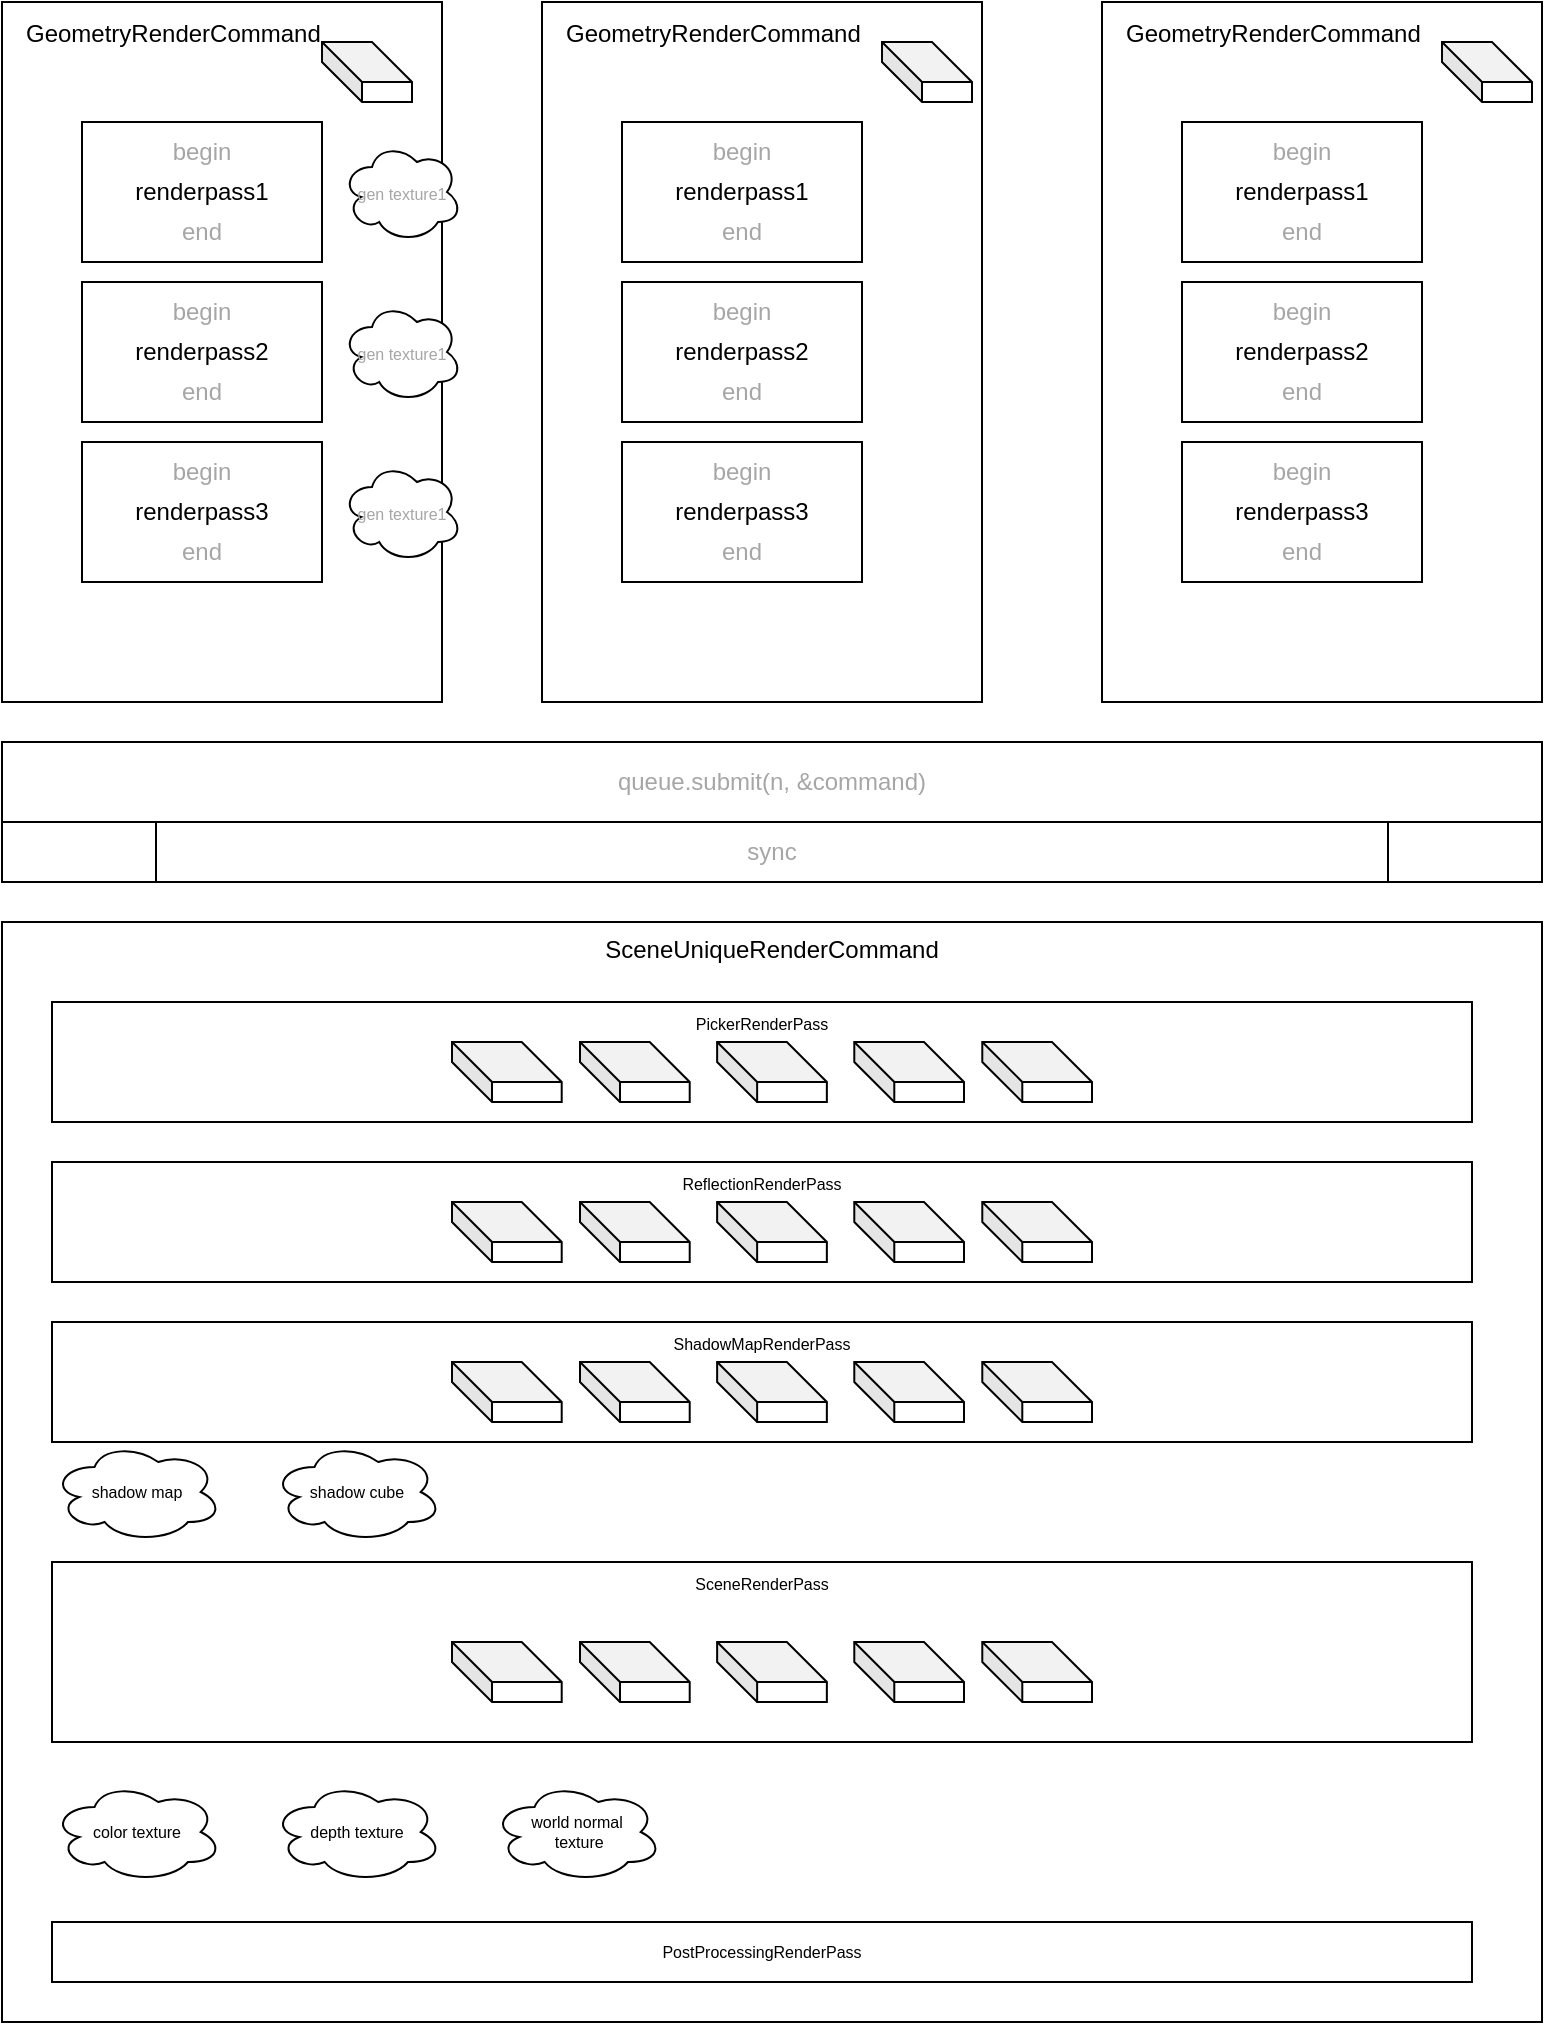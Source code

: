 <mxfile version="20.8.14" type="device"><diagram name="Page-1" id="zJBaGXvB-9vkpI4S-Jz6"><mxGraphModel dx="1774" dy="1006" grid="1" gridSize="10" guides="1" tooltips="1" connect="1" arrows="1" fold="1" page="1" pageScale="1" pageWidth="850" pageHeight="1100" math="0" shadow="0"><root><mxCell id="0"/><mxCell id="1" parent="0"/><mxCell id="flWgnFjnWjKwQGKaJtT1-1" value="GeometryRenderCommand&lt;br&gt;&lt;br&gt;" style="rounded=0;whiteSpace=wrap;html=1;verticalAlign=top;align=left;spacingTop=2;spacingLeft=10;spacingBottom=2;" vertex="1" parent="1"><mxGeometry x="30" y="130" width="220" height="350" as="geometry"/></mxCell><mxCell id="flWgnFjnWjKwQGKaJtT1-14" value="" style="group" vertex="1" connectable="0" parent="1"><mxGeometry x="70" y="190" width="120" height="70" as="geometry"/></mxCell><mxCell id="flWgnFjnWjKwQGKaJtT1-7" value="renderpass1" style="rounded=0;whiteSpace=wrap;html=1;" vertex="1" parent="flWgnFjnWjKwQGKaJtT1-14"><mxGeometry width="120" height="70" as="geometry"/></mxCell><mxCell id="flWgnFjnWjKwQGKaJtT1-12" value="&lt;font color=&quot;#a6a6a6&quot;&gt;begin&lt;/font&gt;" style="text;html=1;strokeColor=none;fillColor=none;align=center;verticalAlign=middle;whiteSpace=wrap;rounded=0;" vertex="1" parent="flWgnFjnWjKwQGKaJtT1-14"><mxGeometry x="30" width="60" height="30" as="geometry"/></mxCell><mxCell id="flWgnFjnWjKwQGKaJtT1-13" value="&lt;font color=&quot;#a6a6a6&quot;&gt;end&lt;/font&gt;" style="text;html=1;strokeColor=none;fillColor=none;align=center;verticalAlign=middle;whiteSpace=wrap;rounded=0;" vertex="1" parent="flWgnFjnWjKwQGKaJtT1-14"><mxGeometry x="30" y="40" width="60" height="30" as="geometry"/></mxCell><mxCell id="flWgnFjnWjKwQGKaJtT1-15" value="" style="group" vertex="1" connectable="0" parent="1"><mxGeometry x="70" y="270" width="120" height="70" as="geometry"/></mxCell><mxCell id="flWgnFjnWjKwQGKaJtT1-16" value="renderpass2" style="rounded=0;whiteSpace=wrap;html=1;" vertex="1" parent="flWgnFjnWjKwQGKaJtT1-15"><mxGeometry width="120" height="70" as="geometry"/></mxCell><mxCell id="flWgnFjnWjKwQGKaJtT1-17" value="&lt;font color=&quot;#a6a6a6&quot;&gt;begin&lt;/font&gt;" style="text;html=1;strokeColor=none;fillColor=none;align=center;verticalAlign=middle;whiteSpace=wrap;rounded=0;" vertex="1" parent="flWgnFjnWjKwQGKaJtT1-15"><mxGeometry x="30" width="60" height="30" as="geometry"/></mxCell><mxCell id="flWgnFjnWjKwQGKaJtT1-18" value="&lt;font color=&quot;#a6a6a6&quot;&gt;end&lt;/font&gt;" style="text;html=1;strokeColor=none;fillColor=none;align=center;verticalAlign=middle;whiteSpace=wrap;rounded=0;" vertex="1" parent="flWgnFjnWjKwQGKaJtT1-15"><mxGeometry x="30" y="40" width="60" height="30" as="geometry"/></mxCell><mxCell id="flWgnFjnWjKwQGKaJtT1-19" value="" style="group" vertex="1" connectable="0" parent="1"><mxGeometry x="70" y="350" width="120" height="70" as="geometry"/></mxCell><mxCell id="flWgnFjnWjKwQGKaJtT1-20" value="renderpass3" style="rounded=0;whiteSpace=wrap;html=1;" vertex="1" parent="flWgnFjnWjKwQGKaJtT1-19"><mxGeometry width="120" height="70" as="geometry"/></mxCell><mxCell id="flWgnFjnWjKwQGKaJtT1-21" value="&lt;font color=&quot;#a6a6a6&quot;&gt;begin&lt;/font&gt;" style="text;html=1;strokeColor=none;fillColor=none;align=center;verticalAlign=middle;whiteSpace=wrap;rounded=0;" vertex="1" parent="flWgnFjnWjKwQGKaJtT1-19"><mxGeometry x="30" width="60" height="30" as="geometry"/></mxCell><mxCell id="flWgnFjnWjKwQGKaJtT1-22" value="&lt;font color=&quot;#a6a6a6&quot;&gt;end&lt;/font&gt;" style="text;html=1;strokeColor=none;fillColor=none;align=center;verticalAlign=middle;whiteSpace=wrap;rounded=0;" vertex="1" parent="flWgnFjnWjKwQGKaJtT1-19"><mxGeometry x="30" y="40" width="60" height="30" as="geometry"/></mxCell><mxCell id="flWgnFjnWjKwQGKaJtT1-23" value="GeometryRenderCommand&lt;br&gt;&lt;br&gt;" style="rounded=0;whiteSpace=wrap;html=1;verticalAlign=top;align=left;spacingTop=2;spacingLeft=10;spacingBottom=2;" vertex="1" parent="1"><mxGeometry x="300" y="130" width="220" height="350" as="geometry"/></mxCell><mxCell id="flWgnFjnWjKwQGKaJtT1-24" value="" style="group" vertex="1" connectable="0" parent="1"><mxGeometry x="340" y="190" width="120" height="70" as="geometry"/></mxCell><mxCell id="flWgnFjnWjKwQGKaJtT1-25" value="renderpass1" style="rounded=0;whiteSpace=wrap;html=1;" vertex="1" parent="flWgnFjnWjKwQGKaJtT1-24"><mxGeometry width="120" height="70" as="geometry"/></mxCell><mxCell id="flWgnFjnWjKwQGKaJtT1-26" value="&lt;font color=&quot;#a6a6a6&quot;&gt;begin&lt;/font&gt;" style="text;html=1;strokeColor=none;fillColor=none;align=center;verticalAlign=middle;whiteSpace=wrap;rounded=0;" vertex="1" parent="flWgnFjnWjKwQGKaJtT1-24"><mxGeometry x="30" width="60" height="30" as="geometry"/></mxCell><mxCell id="flWgnFjnWjKwQGKaJtT1-27" value="&lt;font color=&quot;#a6a6a6&quot;&gt;end&lt;/font&gt;" style="text;html=1;strokeColor=none;fillColor=none;align=center;verticalAlign=middle;whiteSpace=wrap;rounded=0;" vertex="1" parent="flWgnFjnWjKwQGKaJtT1-24"><mxGeometry x="30" y="40" width="60" height="30" as="geometry"/></mxCell><mxCell id="flWgnFjnWjKwQGKaJtT1-28" value="" style="group" vertex="1" connectable="0" parent="1"><mxGeometry x="340" y="270" width="120" height="70" as="geometry"/></mxCell><mxCell id="flWgnFjnWjKwQGKaJtT1-29" value="renderpass2" style="rounded=0;whiteSpace=wrap;html=1;" vertex="1" parent="flWgnFjnWjKwQGKaJtT1-28"><mxGeometry width="120" height="70" as="geometry"/></mxCell><mxCell id="flWgnFjnWjKwQGKaJtT1-30" value="&lt;font color=&quot;#a6a6a6&quot;&gt;begin&lt;/font&gt;" style="text;html=1;strokeColor=none;fillColor=none;align=center;verticalAlign=middle;whiteSpace=wrap;rounded=0;" vertex="1" parent="flWgnFjnWjKwQGKaJtT1-28"><mxGeometry x="30" width="60" height="30" as="geometry"/></mxCell><mxCell id="flWgnFjnWjKwQGKaJtT1-31" value="&lt;font color=&quot;#a6a6a6&quot;&gt;end&lt;/font&gt;" style="text;html=1;strokeColor=none;fillColor=none;align=center;verticalAlign=middle;whiteSpace=wrap;rounded=0;" vertex="1" parent="flWgnFjnWjKwQGKaJtT1-28"><mxGeometry x="30" y="40" width="60" height="30" as="geometry"/></mxCell><mxCell id="flWgnFjnWjKwQGKaJtT1-32" value="" style="group" vertex="1" connectable="0" parent="1"><mxGeometry x="340" y="350" width="120" height="70" as="geometry"/></mxCell><mxCell id="flWgnFjnWjKwQGKaJtT1-33" value="renderpass3" style="rounded=0;whiteSpace=wrap;html=1;" vertex="1" parent="flWgnFjnWjKwQGKaJtT1-32"><mxGeometry width="120" height="70" as="geometry"/></mxCell><mxCell id="flWgnFjnWjKwQGKaJtT1-34" value="&lt;font color=&quot;#a6a6a6&quot;&gt;begin&lt;/font&gt;" style="text;html=1;strokeColor=none;fillColor=none;align=center;verticalAlign=middle;whiteSpace=wrap;rounded=0;" vertex="1" parent="flWgnFjnWjKwQGKaJtT1-32"><mxGeometry x="30" width="60" height="30" as="geometry"/></mxCell><mxCell id="flWgnFjnWjKwQGKaJtT1-35" value="&lt;font color=&quot;#a6a6a6&quot;&gt;end&lt;/font&gt;" style="text;html=1;strokeColor=none;fillColor=none;align=center;verticalAlign=middle;whiteSpace=wrap;rounded=0;" vertex="1" parent="flWgnFjnWjKwQGKaJtT1-32"><mxGeometry x="30" y="40" width="60" height="30" as="geometry"/></mxCell><mxCell id="flWgnFjnWjKwQGKaJtT1-36" value="GeometryRenderCommand&lt;br&gt;&lt;br&gt;" style="rounded=0;whiteSpace=wrap;html=1;verticalAlign=top;align=left;spacingTop=2;spacingLeft=10;spacingBottom=2;" vertex="1" parent="1"><mxGeometry x="580" y="130" width="220" height="350" as="geometry"/></mxCell><mxCell id="flWgnFjnWjKwQGKaJtT1-37" value="" style="group" vertex="1" connectable="0" parent="1"><mxGeometry x="620" y="190" width="120" height="70" as="geometry"/></mxCell><mxCell id="flWgnFjnWjKwQGKaJtT1-38" value="renderpass1" style="rounded=0;whiteSpace=wrap;html=1;" vertex="1" parent="flWgnFjnWjKwQGKaJtT1-37"><mxGeometry width="120" height="70" as="geometry"/></mxCell><mxCell id="flWgnFjnWjKwQGKaJtT1-39" value="&lt;font color=&quot;#a6a6a6&quot;&gt;begin&lt;/font&gt;" style="text;html=1;strokeColor=none;fillColor=none;align=center;verticalAlign=middle;whiteSpace=wrap;rounded=0;" vertex="1" parent="flWgnFjnWjKwQGKaJtT1-37"><mxGeometry x="30" width="60" height="30" as="geometry"/></mxCell><mxCell id="flWgnFjnWjKwQGKaJtT1-40" value="&lt;font color=&quot;#a6a6a6&quot;&gt;end&lt;/font&gt;" style="text;html=1;strokeColor=none;fillColor=none;align=center;verticalAlign=middle;whiteSpace=wrap;rounded=0;" vertex="1" parent="flWgnFjnWjKwQGKaJtT1-37"><mxGeometry x="30" y="40" width="60" height="30" as="geometry"/></mxCell><mxCell id="flWgnFjnWjKwQGKaJtT1-41" value="" style="group" vertex="1" connectable="0" parent="1"><mxGeometry x="620" y="270" width="120" height="70" as="geometry"/></mxCell><mxCell id="flWgnFjnWjKwQGKaJtT1-42" value="renderpass2" style="rounded=0;whiteSpace=wrap;html=1;" vertex="1" parent="flWgnFjnWjKwQGKaJtT1-41"><mxGeometry width="120" height="70" as="geometry"/></mxCell><mxCell id="flWgnFjnWjKwQGKaJtT1-43" value="&lt;font color=&quot;#a6a6a6&quot;&gt;begin&lt;/font&gt;" style="text;html=1;strokeColor=none;fillColor=none;align=center;verticalAlign=middle;whiteSpace=wrap;rounded=0;" vertex="1" parent="flWgnFjnWjKwQGKaJtT1-41"><mxGeometry x="30" width="60" height="30" as="geometry"/></mxCell><mxCell id="flWgnFjnWjKwQGKaJtT1-44" value="&lt;font color=&quot;#a6a6a6&quot;&gt;end&lt;/font&gt;" style="text;html=1;strokeColor=none;fillColor=none;align=center;verticalAlign=middle;whiteSpace=wrap;rounded=0;" vertex="1" parent="flWgnFjnWjKwQGKaJtT1-41"><mxGeometry x="30" y="40" width="60" height="30" as="geometry"/></mxCell><mxCell id="flWgnFjnWjKwQGKaJtT1-45" value="" style="group" vertex="1" connectable="0" parent="1"><mxGeometry x="620" y="350" width="120" height="70" as="geometry"/></mxCell><mxCell id="flWgnFjnWjKwQGKaJtT1-46" value="renderpass3" style="rounded=0;whiteSpace=wrap;html=1;" vertex="1" parent="flWgnFjnWjKwQGKaJtT1-45"><mxGeometry width="120" height="70" as="geometry"/></mxCell><mxCell id="flWgnFjnWjKwQGKaJtT1-47" value="&lt;font color=&quot;#a6a6a6&quot;&gt;begin&lt;/font&gt;" style="text;html=1;strokeColor=none;fillColor=none;align=center;verticalAlign=middle;whiteSpace=wrap;rounded=0;" vertex="1" parent="flWgnFjnWjKwQGKaJtT1-45"><mxGeometry x="30" width="60" height="30" as="geometry"/></mxCell><mxCell id="flWgnFjnWjKwQGKaJtT1-48" value="&lt;font color=&quot;#a6a6a6&quot;&gt;end&lt;/font&gt;" style="text;html=1;strokeColor=none;fillColor=none;align=center;verticalAlign=middle;whiteSpace=wrap;rounded=0;" vertex="1" parent="flWgnFjnWjKwQGKaJtT1-45"><mxGeometry x="30" y="40" width="60" height="30" as="geometry"/></mxCell><mxCell id="flWgnFjnWjKwQGKaJtT1-49" value="queue.submit(n, &amp;amp;command)" style="rounded=0;whiteSpace=wrap;html=1;fontColor=#A6A6A6;" vertex="1" parent="1"><mxGeometry x="30" y="500" width="770" height="40" as="geometry"/></mxCell><mxCell id="flWgnFjnWjKwQGKaJtT1-50" value="sync" style="shape=process;whiteSpace=wrap;html=1;backgroundOutline=1;fontColor=#A6A6A6;" vertex="1" parent="1"><mxGeometry x="30" y="540" width="770" height="30" as="geometry"/></mxCell><mxCell id="flWgnFjnWjKwQGKaJtT1-51" value="SceneUniqueRenderCommand" style="rounded=0;whiteSpace=wrap;html=1;fontColor=#000000;verticalAlign=top;" vertex="1" parent="1"><mxGeometry x="30" y="590" width="770" height="550" as="geometry"/></mxCell><mxCell id="flWgnFjnWjKwQGKaJtT1-52" value="&lt;font style=&quot;font-size: 8px;&quot;&gt;gen texture1&lt;/font&gt;" style="ellipse;shape=cloud;whiteSpace=wrap;html=1;fontColor=#A6A6A6;" vertex="1" parent="1"><mxGeometry x="200" y="200" width="60" height="50" as="geometry"/></mxCell><mxCell id="flWgnFjnWjKwQGKaJtT1-53" value="&lt;font style=&quot;font-size: 8px;&quot;&gt;gen texture1&lt;/font&gt;" style="ellipse;shape=cloud;whiteSpace=wrap;html=1;fontColor=#A6A6A6;" vertex="1" parent="1"><mxGeometry x="200" y="280" width="60" height="50" as="geometry"/></mxCell><mxCell id="flWgnFjnWjKwQGKaJtT1-54" value="&lt;font style=&quot;font-size: 8px;&quot;&gt;gen texture1&lt;/font&gt;" style="ellipse;shape=cloud;whiteSpace=wrap;html=1;fontColor=#A6A6A6;" vertex="1" parent="1"><mxGeometry x="200" y="360" width="60" height="50" as="geometry"/></mxCell><mxCell id="flWgnFjnWjKwQGKaJtT1-55" value="PickerRenderPass" style="rounded=0;whiteSpace=wrap;html=1;fontSize=8;fontColor=#000000;verticalAlign=top;" vertex="1" parent="1"><mxGeometry x="55" y="630" width="710" height="60" as="geometry"/></mxCell><mxCell id="flWgnFjnWjKwQGKaJtT1-56" value="ReflectionRenderPass" style="rounded=0;whiteSpace=wrap;html=1;fontSize=8;fontColor=#000000;verticalAlign=top;" vertex="1" parent="1"><mxGeometry x="55" y="710" width="710" height="60" as="geometry"/></mxCell><mxCell id="flWgnFjnWjKwQGKaJtT1-57" value="ShadowMapRenderPass" style="rounded=0;whiteSpace=wrap;html=1;fontSize=8;fontColor=#000000;verticalAlign=top;" vertex="1" parent="1"><mxGeometry x="55" y="790" width="710" height="60" as="geometry"/></mxCell><mxCell id="flWgnFjnWjKwQGKaJtT1-58" value="SceneRenderPass" style="rounded=0;whiteSpace=wrap;html=1;fontSize=8;fontColor=#000000;verticalAlign=top;" vertex="1" parent="1"><mxGeometry x="55" y="910" width="710" height="90" as="geometry"/></mxCell><mxCell id="flWgnFjnWjKwQGKaJtT1-59" value="PostProcessingRenderPass" style="rounded=0;whiteSpace=wrap;html=1;fontSize=8;fontColor=#000000;" vertex="1" parent="1"><mxGeometry x="55" y="1090" width="710" height="30" as="geometry"/></mxCell><mxCell id="flWgnFjnWjKwQGKaJtT1-60" value="color texture" style="ellipse;shape=cloud;whiteSpace=wrap;html=1;fontSize=8;fontColor=#000000;" vertex="1" parent="1"><mxGeometry x="55" y="1020" width="85" height="50" as="geometry"/></mxCell><mxCell id="flWgnFjnWjKwQGKaJtT1-62" value="depth&amp;nbsp;texture" style="ellipse;shape=cloud;whiteSpace=wrap;html=1;fontSize=8;fontColor=#000000;" vertex="1" parent="1"><mxGeometry x="165" y="1020" width="85" height="50" as="geometry"/></mxCell><mxCell id="flWgnFjnWjKwQGKaJtT1-63" value="world normal&lt;br&gt;&amp;nbsp;texture" style="ellipse;shape=cloud;whiteSpace=wrap;html=1;fontSize=8;fontColor=#000000;" vertex="1" parent="1"><mxGeometry x="275" y="1020" width="85" height="50" as="geometry"/></mxCell><mxCell id="flWgnFjnWjKwQGKaJtT1-64" value="shadow map" style="ellipse;shape=cloud;whiteSpace=wrap;html=1;fontSize=8;fontColor=#000000;" vertex="1" parent="1"><mxGeometry x="55" y="850" width="85" height="50" as="geometry"/></mxCell><mxCell id="flWgnFjnWjKwQGKaJtT1-66" value="shadow cube" style="ellipse;shape=cloud;whiteSpace=wrap;html=1;fontSize=8;fontColor=#000000;" vertex="1" parent="1"><mxGeometry x="165" y="850" width="85" height="50" as="geometry"/></mxCell><mxCell id="flWgnFjnWjKwQGKaJtT1-72" value="" style="group" vertex="1" connectable="0" parent="1"><mxGeometry x="255" y="650" width="320" height="30" as="geometry"/></mxCell><mxCell id="flWgnFjnWjKwQGKaJtT1-67" value="" style="shape=cube;whiteSpace=wrap;html=1;boundedLbl=1;backgroundOutline=1;darkOpacity=0.05;darkOpacity2=0.1;fontSize=8;fontColor=#000000;" vertex="1" parent="flWgnFjnWjKwQGKaJtT1-72"><mxGeometry width="54.857" height="30" as="geometry"/></mxCell><mxCell id="flWgnFjnWjKwQGKaJtT1-68" value="" style="shape=cube;whiteSpace=wrap;html=1;boundedLbl=1;backgroundOutline=1;darkOpacity=0.05;darkOpacity2=0.1;fontSize=8;fontColor=#000000;" vertex="1" parent="flWgnFjnWjKwQGKaJtT1-72"><mxGeometry x="64" width="54.857" height="30" as="geometry"/></mxCell><mxCell id="flWgnFjnWjKwQGKaJtT1-69" value="" style="shape=cube;whiteSpace=wrap;html=1;boundedLbl=1;backgroundOutline=1;darkOpacity=0.05;darkOpacity2=0.1;fontSize=8;fontColor=#000000;" vertex="1" parent="flWgnFjnWjKwQGKaJtT1-72"><mxGeometry x="132.571" width="54.857" height="30" as="geometry"/></mxCell><mxCell id="flWgnFjnWjKwQGKaJtT1-70" value="" style="shape=cube;whiteSpace=wrap;html=1;boundedLbl=1;backgroundOutline=1;darkOpacity=0.05;darkOpacity2=0.1;fontSize=8;fontColor=#000000;" vertex="1" parent="flWgnFjnWjKwQGKaJtT1-72"><mxGeometry x="201.143" width="54.857" height="30" as="geometry"/></mxCell><mxCell id="flWgnFjnWjKwQGKaJtT1-71" value="" style="shape=cube;whiteSpace=wrap;html=1;boundedLbl=1;backgroundOutline=1;darkOpacity=0.05;darkOpacity2=0.1;fontSize=8;fontColor=#000000;" vertex="1" parent="flWgnFjnWjKwQGKaJtT1-72"><mxGeometry x="265.143" width="54.857" height="30" as="geometry"/></mxCell><mxCell id="flWgnFjnWjKwQGKaJtT1-73" value="" style="group" vertex="1" connectable="0" parent="1"><mxGeometry x="255" y="730" width="320" height="30" as="geometry"/></mxCell><mxCell id="flWgnFjnWjKwQGKaJtT1-74" value="" style="shape=cube;whiteSpace=wrap;html=1;boundedLbl=1;backgroundOutline=1;darkOpacity=0.05;darkOpacity2=0.1;fontSize=8;fontColor=#000000;" vertex="1" parent="flWgnFjnWjKwQGKaJtT1-73"><mxGeometry width="54.857" height="30" as="geometry"/></mxCell><mxCell id="flWgnFjnWjKwQGKaJtT1-75" value="" style="shape=cube;whiteSpace=wrap;html=1;boundedLbl=1;backgroundOutline=1;darkOpacity=0.05;darkOpacity2=0.1;fontSize=8;fontColor=#000000;" vertex="1" parent="flWgnFjnWjKwQGKaJtT1-73"><mxGeometry x="64" width="54.857" height="30" as="geometry"/></mxCell><mxCell id="flWgnFjnWjKwQGKaJtT1-76" value="" style="shape=cube;whiteSpace=wrap;html=1;boundedLbl=1;backgroundOutline=1;darkOpacity=0.05;darkOpacity2=0.1;fontSize=8;fontColor=#000000;" vertex="1" parent="flWgnFjnWjKwQGKaJtT1-73"><mxGeometry x="132.571" width="54.857" height="30" as="geometry"/></mxCell><mxCell id="flWgnFjnWjKwQGKaJtT1-77" value="" style="shape=cube;whiteSpace=wrap;html=1;boundedLbl=1;backgroundOutline=1;darkOpacity=0.05;darkOpacity2=0.1;fontSize=8;fontColor=#000000;" vertex="1" parent="flWgnFjnWjKwQGKaJtT1-73"><mxGeometry x="201.143" width="54.857" height="30" as="geometry"/></mxCell><mxCell id="flWgnFjnWjKwQGKaJtT1-78" value="" style="shape=cube;whiteSpace=wrap;html=1;boundedLbl=1;backgroundOutline=1;darkOpacity=0.05;darkOpacity2=0.1;fontSize=8;fontColor=#000000;" vertex="1" parent="flWgnFjnWjKwQGKaJtT1-73"><mxGeometry x="265.143" width="54.857" height="30" as="geometry"/></mxCell><mxCell id="flWgnFjnWjKwQGKaJtT1-79" value="" style="group" vertex="1" connectable="0" parent="1"><mxGeometry x="255" y="810" width="320" height="30" as="geometry"/></mxCell><mxCell id="flWgnFjnWjKwQGKaJtT1-80" value="" style="shape=cube;whiteSpace=wrap;html=1;boundedLbl=1;backgroundOutline=1;darkOpacity=0.05;darkOpacity2=0.1;fontSize=8;fontColor=#000000;" vertex="1" parent="flWgnFjnWjKwQGKaJtT1-79"><mxGeometry width="54.857" height="30" as="geometry"/></mxCell><mxCell id="flWgnFjnWjKwQGKaJtT1-81" value="" style="shape=cube;whiteSpace=wrap;html=1;boundedLbl=1;backgroundOutline=1;darkOpacity=0.05;darkOpacity2=0.1;fontSize=8;fontColor=#000000;" vertex="1" parent="flWgnFjnWjKwQGKaJtT1-79"><mxGeometry x="64" width="54.857" height="30" as="geometry"/></mxCell><mxCell id="flWgnFjnWjKwQGKaJtT1-82" value="" style="shape=cube;whiteSpace=wrap;html=1;boundedLbl=1;backgroundOutline=1;darkOpacity=0.05;darkOpacity2=0.1;fontSize=8;fontColor=#000000;" vertex="1" parent="flWgnFjnWjKwQGKaJtT1-79"><mxGeometry x="132.571" width="54.857" height="30" as="geometry"/></mxCell><mxCell id="flWgnFjnWjKwQGKaJtT1-83" value="" style="shape=cube;whiteSpace=wrap;html=1;boundedLbl=1;backgroundOutline=1;darkOpacity=0.05;darkOpacity2=0.1;fontSize=8;fontColor=#000000;" vertex="1" parent="flWgnFjnWjKwQGKaJtT1-79"><mxGeometry x="201.143" width="54.857" height="30" as="geometry"/></mxCell><mxCell id="flWgnFjnWjKwQGKaJtT1-84" value="" style="shape=cube;whiteSpace=wrap;html=1;boundedLbl=1;backgroundOutline=1;darkOpacity=0.05;darkOpacity2=0.1;fontSize=8;fontColor=#000000;" vertex="1" parent="flWgnFjnWjKwQGKaJtT1-79"><mxGeometry x="265.143" width="54.857" height="30" as="geometry"/></mxCell><mxCell id="flWgnFjnWjKwQGKaJtT1-85" value="" style="group" vertex="1" connectable="0" parent="1"><mxGeometry x="255" y="950" width="320" height="30" as="geometry"/></mxCell><mxCell id="flWgnFjnWjKwQGKaJtT1-86" value="" style="shape=cube;whiteSpace=wrap;html=1;boundedLbl=1;backgroundOutline=1;darkOpacity=0.05;darkOpacity2=0.1;fontSize=8;fontColor=#000000;" vertex="1" parent="flWgnFjnWjKwQGKaJtT1-85"><mxGeometry width="54.857" height="30" as="geometry"/></mxCell><mxCell id="flWgnFjnWjKwQGKaJtT1-87" value="" style="shape=cube;whiteSpace=wrap;html=1;boundedLbl=1;backgroundOutline=1;darkOpacity=0.05;darkOpacity2=0.1;fontSize=8;fontColor=#000000;" vertex="1" parent="flWgnFjnWjKwQGKaJtT1-85"><mxGeometry x="64" width="54.857" height="30" as="geometry"/></mxCell><mxCell id="flWgnFjnWjKwQGKaJtT1-88" value="" style="shape=cube;whiteSpace=wrap;html=1;boundedLbl=1;backgroundOutline=1;darkOpacity=0.05;darkOpacity2=0.1;fontSize=8;fontColor=#000000;" vertex="1" parent="flWgnFjnWjKwQGKaJtT1-85"><mxGeometry x="132.571" width="54.857" height="30" as="geometry"/></mxCell><mxCell id="flWgnFjnWjKwQGKaJtT1-89" value="" style="shape=cube;whiteSpace=wrap;html=1;boundedLbl=1;backgroundOutline=1;darkOpacity=0.05;darkOpacity2=0.1;fontSize=8;fontColor=#000000;" vertex="1" parent="flWgnFjnWjKwQGKaJtT1-85"><mxGeometry x="201.143" width="54.857" height="30" as="geometry"/></mxCell><mxCell id="flWgnFjnWjKwQGKaJtT1-90" value="" style="shape=cube;whiteSpace=wrap;html=1;boundedLbl=1;backgroundOutline=1;darkOpacity=0.05;darkOpacity2=0.1;fontSize=8;fontColor=#000000;" vertex="1" parent="flWgnFjnWjKwQGKaJtT1-85"><mxGeometry x="265.143" width="54.857" height="30" as="geometry"/></mxCell><mxCell id="flWgnFjnWjKwQGKaJtT1-91" value="" style="shape=cube;whiteSpace=wrap;html=1;boundedLbl=1;backgroundOutline=1;darkOpacity=0.05;darkOpacity2=0.1;fontSize=8;fontColor=#000000;" vertex="1" parent="1"><mxGeometry x="190" y="150" width="45" height="30" as="geometry"/></mxCell><mxCell id="flWgnFjnWjKwQGKaJtT1-92" value="" style="shape=cube;whiteSpace=wrap;html=1;boundedLbl=1;backgroundOutline=1;darkOpacity=0.05;darkOpacity2=0.1;fontSize=8;fontColor=#000000;" vertex="1" parent="1"><mxGeometry x="470" y="150" width="45" height="30" as="geometry"/></mxCell><mxCell id="flWgnFjnWjKwQGKaJtT1-93" value="" style="shape=cube;whiteSpace=wrap;html=1;boundedLbl=1;backgroundOutline=1;darkOpacity=0.05;darkOpacity2=0.1;fontSize=8;fontColor=#000000;" vertex="1" parent="1"><mxGeometry x="750" y="150" width="45" height="30" as="geometry"/></mxCell></root></mxGraphModel></diagram></mxfile>